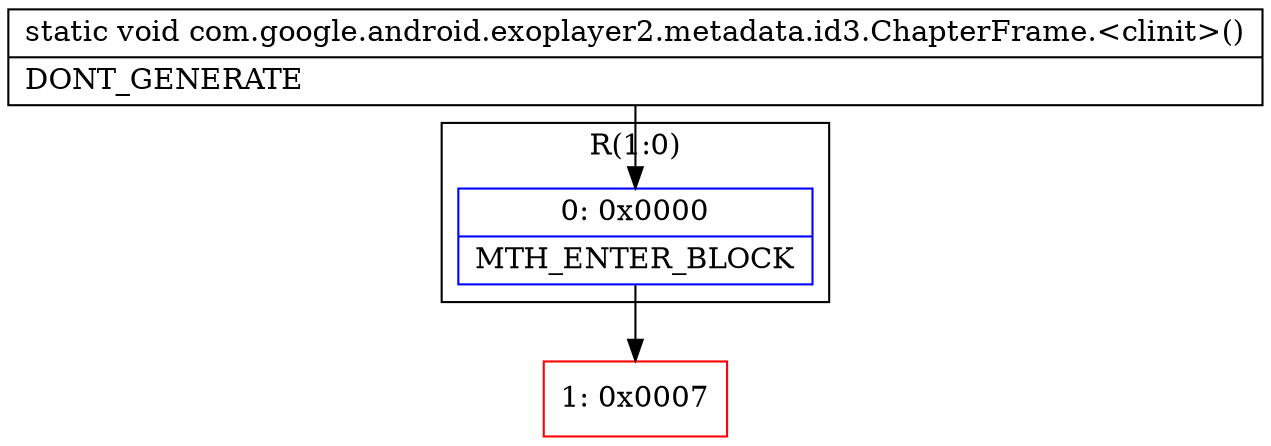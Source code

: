 digraph "CFG forcom.google.android.exoplayer2.metadata.id3.ChapterFrame.\<clinit\>()V" {
subgraph cluster_Region_369219438 {
label = "R(1:0)";
node [shape=record,color=blue];
Node_0 [shape=record,label="{0\:\ 0x0000|MTH_ENTER_BLOCK\l}"];
}
Node_1 [shape=record,color=red,label="{1\:\ 0x0007}"];
MethodNode[shape=record,label="{static void com.google.android.exoplayer2.metadata.id3.ChapterFrame.\<clinit\>()  | DONT_GENERATE\l}"];
MethodNode -> Node_0;
Node_0 -> Node_1;
}

